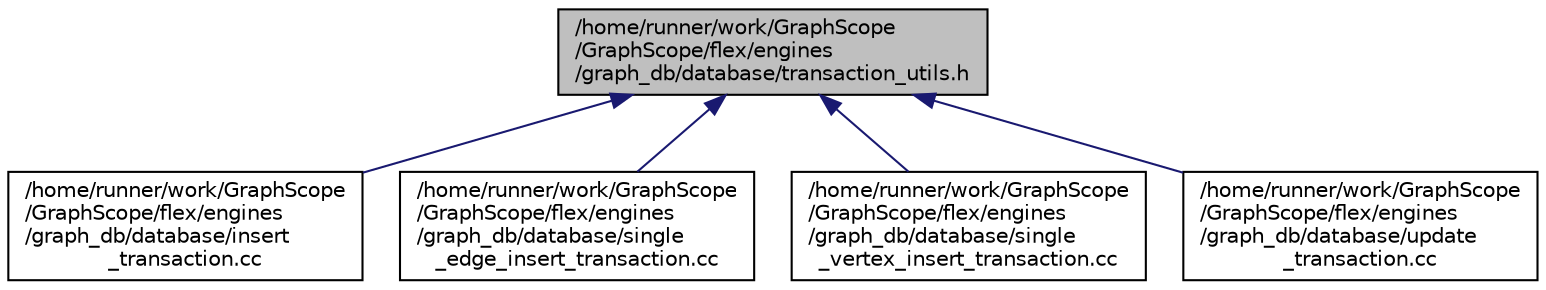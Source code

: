 digraph "/home/runner/work/GraphScope/GraphScope/flex/engines/graph_db/database/transaction_utils.h"
{
 // LATEX_PDF_SIZE
  edge [fontname="Helvetica",fontsize="10",labelfontname="Helvetica",labelfontsize="10"];
  node [fontname="Helvetica",fontsize="10",shape=record];
  Node1 [label="/home/runner/work/GraphScope\l/GraphScope/flex/engines\l/graph_db/database/transaction_utils.h",height=0.2,width=0.4,color="black", fillcolor="grey75", style="filled", fontcolor="black",tooltip=" "];
  Node1 -> Node2 [dir="back",color="midnightblue",fontsize="10",style="solid",fontname="Helvetica"];
  Node2 [label="/home/runner/work/GraphScope\l/GraphScope/flex/engines\l/graph_db/database/insert\l_transaction.cc",height=0.2,width=0.4,color="black", fillcolor="white", style="filled",URL="$insert__transaction_8cc.html",tooltip=" "];
  Node1 -> Node3 [dir="back",color="midnightblue",fontsize="10",style="solid",fontname="Helvetica"];
  Node3 [label="/home/runner/work/GraphScope\l/GraphScope/flex/engines\l/graph_db/database/single\l_edge_insert_transaction.cc",height=0.2,width=0.4,color="black", fillcolor="white", style="filled",URL="$single__edge__insert__transaction_8cc.html",tooltip=" "];
  Node1 -> Node4 [dir="back",color="midnightblue",fontsize="10",style="solid",fontname="Helvetica"];
  Node4 [label="/home/runner/work/GraphScope\l/GraphScope/flex/engines\l/graph_db/database/single\l_vertex_insert_transaction.cc",height=0.2,width=0.4,color="black", fillcolor="white", style="filled",URL="$single__vertex__insert__transaction_8cc.html",tooltip=" "];
  Node1 -> Node5 [dir="back",color="midnightblue",fontsize="10",style="solid",fontname="Helvetica"];
  Node5 [label="/home/runner/work/GraphScope\l/GraphScope/flex/engines\l/graph_db/database/update\l_transaction.cc",height=0.2,width=0.4,color="black", fillcolor="white", style="filled",URL="$update__transaction_8cc.html",tooltip=" "];
}
